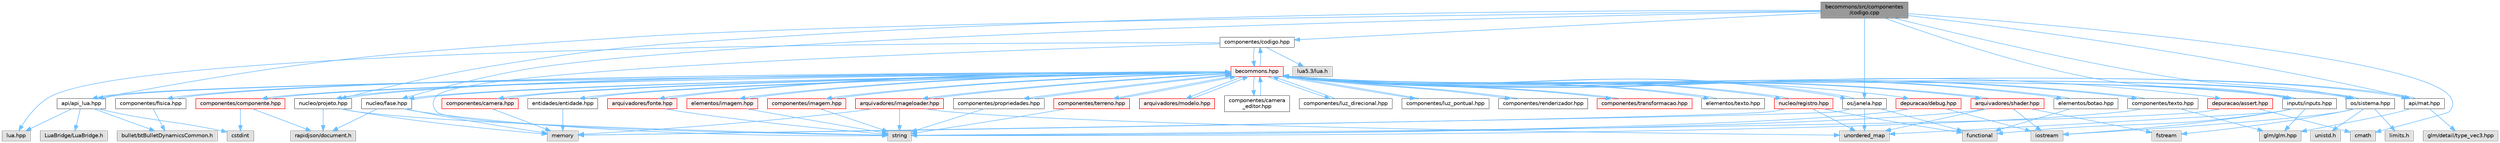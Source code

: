 digraph "becommons/src/componentes/codigo.cpp"
{
 // LATEX_PDF_SIZE
  bgcolor="transparent";
  edge [fontname=Helvetica,fontsize=10,labelfontname=Helvetica,labelfontsize=10];
  node [fontname=Helvetica,fontsize=10,shape=box,height=0.2,width=0.4];
  Node1 [id="Node000001",label="becommons/src/componentes\l/codigo.cpp",height=0.2,width=0.4,color="gray40", fillcolor="grey60", style="filled", fontcolor="black",tooltip=" "];
  Node1 -> Node2 [id="edge1_Node000001_Node000002",color="steelblue1",style="solid",tooltip=" "];
  Node2 [id="Node000002",label="componentes/codigo.hpp",height=0.2,width=0.4,color="grey40", fillcolor="white", style="filled",URL="$codigo_8hpp.html",tooltip="Componente de código para entidades ECS."];
  Node2 -> Node3 [id="edge2_Node000002_Node000003",color="steelblue1",style="solid",tooltip=" "];
  Node3 [id="Node000003",label="string",height=0.2,width=0.4,color="grey60", fillcolor="#E0E0E0", style="filled",tooltip=" "];
  Node2 -> Node4 [id="edge3_Node000002_Node000004",color="steelblue1",style="solid",tooltip=" "];
  Node4 [id="Node000004",label="lua.hpp",height=0.2,width=0.4,color="grey60", fillcolor="#E0E0E0", style="filled",tooltip=" "];
  Node2 -> Node5 [id="edge4_Node000002_Node000005",color="steelblue1",style="solid",tooltip=" "];
  Node5 [id="Node000005",label="becommons.hpp",height=0.2,width=0.4,color="red", fillcolor="#FFF0F0", style="filled",URL="$becommons_8hpp.html",tooltip=" "];
  Node5 -> Node6 [id="edge5_Node000005_Node000006",color="steelblue1",style="solid",tooltip=" "];
  Node6 [id="Node000006",label="api/api_lua.hpp",height=0.2,width=0.4,color="grey40", fillcolor="white", style="filled",URL="$api__lua_8hpp.html",tooltip="Gerencia a configuração do luabridge para api lua."];
  Node6 -> Node7 [id="edge6_Node000006_Node000007",color="steelblue1",style="solid",tooltip=" "];
  Node7 [id="Node000007",label="cstdint",height=0.2,width=0.4,color="grey60", fillcolor="#E0E0E0", style="filled",tooltip=" "];
  Node6 -> Node8 [id="edge7_Node000006_Node000008",color="steelblue1",style="solid",tooltip=" "];
  Node8 [id="Node000008",label="bullet/btBulletDynamicsCommon.h",height=0.2,width=0.4,color="grey60", fillcolor="#E0E0E0", style="filled",tooltip=" "];
  Node6 -> Node4 [id="edge8_Node000006_Node000004",color="steelblue1",style="solid",tooltip=" "];
  Node6 -> Node9 [id="edge9_Node000006_Node000009",color="steelblue1",style="solid",tooltip=" "];
  Node9 [id="Node000009",label="LuaBridge/LuaBridge.h",height=0.2,width=0.4,color="grey60", fillcolor="#E0E0E0", style="filled",tooltip=" "];
  Node6 -> Node5 [id="edge10_Node000006_Node000005",color="steelblue1",style="solid",tooltip=" "];
  Node5 -> Node10 [id="edge11_Node000005_Node000010",color="steelblue1",style="solid",tooltip=" "];
  Node10 [id="Node000010",label="api/mat.hpp",height=0.2,width=0.4,color="grey40", fillcolor="white", style="filled",URL="$mat_8hpp.html",tooltip="Gerencia funçoes matemáticas."];
  Node10 -> Node11 [id="edge12_Node000010_Node000011",color="steelblue1",style="solid",tooltip=" "];
  Node11 [id="Node000011",label="glm/glm.hpp",height=0.2,width=0.4,color="grey60", fillcolor="#E0E0E0", style="filled",tooltip=" "];
  Node10 -> Node12 [id="edge13_Node000010_Node000012",color="steelblue1",style="solid",tooltip=" "];
  Node12 [id="Node000012",label="glm/detail/type_vec3.hpp",height=0.2,width=0.4,color="grey60", fillcolor="#E0E0E0", style="filled",tooltip=" "];
  Node10 -> Node5 [id="edge14_Node000010_Node000005",color="steelblue1",style="solid",tooltip=" "];
  Node5 -> Node13 [id="edge15_Node000005_Node000013",color="steelblue1",style="solid",tooltip=" "];
  Node13 [id="Node000013",label="arquivadores/fonte.hpp",height=0.2,width=0.4,color="red", fillcolor="#FFF0F0", style="filled",URL="$fonte_8hpp.html",tooltip="Define estruturas básicas para renderização de textos."];
  Node13 -> Node3 [id="edge16_Node000013_Node000003",color="steelblue1",style="solid",tooltip=" "];
  Node13 -> Node5 [id="edge17_Node000013_Node000005",color="steelblue1",style="solid",tooltip=" "];
  Node5 -> Node17 [id="edge18_Node000005_Node000017",color="steelblue1",style="solid",tooltip=" "];
  Node17 [id="Node000017",label="arquivadores/imageloader.hpp",height=0.2,width=0.4,color="red", fillcolor="#FFF0F0", style="filled",URL="$imageloader_8hpp.html",tooltip="Gerencia as imagems/texturas carregadas na engine."];
  Node17 -> Node3 [id="edge19_Node000017_Node000003",color="steelblue1",style="solid",tooltip=" "];
  Node17 -> Node18 [id="edge20_Node000017_Node000018",color="steelblue1",style="solid",tooltip=" "];
  Node18 [id="Node000018",label="unordered_map",height=0.2,width=0.4,color="grey60", fillcolor="#E0E0E0", style="filled",tooltip=" "];
  Node17 -> Node22 [id="edge21_Node000017_Node000022",color="steelblue1",style="solid",tooltip=" "];
  Node22 [id="Node000022",label="memory",height=0.2,width=0.4,color="grey60", fillcolor="#E0E0E0", style="filled",tooltip=" "];
  Node17 -> Node5 [id="edge22_Node000017_Node000005",color="steelblue1",style="solid",tooltip=" "];
  Node5 -> Node23 [id="edge23_Node000005_Node000023",color="steelblue1",style="solid",tooltip=" "];
  Node23 [id="Node000023",label="arquivadores/modelo.hpp",height=0.2,width=0.4,color="red", fillcolor="#FFF0F0", style="filled",URL="$modelo_8hpp.html",tooltip="Carrega um modelo usando a biblioteca assimp com base em um diretório."];
  Node23 -> Node5 [id="edge24_Node000023_Node000005",color="steelblue1",style="solid",tooltip=" "];
  Node5 -> Node25 [id="edge25_Node000005_Node000025",color="steelblue1",style="solid",tooltip=" "];
  Node25 [id="Node000025",label="arquivadores/shader.hpp",height=0.2,width=0.4,color="red", fillcolor="#FFF0F0", style="filled",URL="$shader_8hpp.html",tooltip="Gerencia os shaders GLSL."];
  Node25 -> Node3 [id="edge26_Node000025_Node000003",color="steelblue1",style="solid",tooltip=" "];
  Node25 -> Node26 [id="edge27_Node000025_Node000026",color="steelblue1",style="solid",tooltip=" "];
  Node26 [id="Node000026",label="fstream",height=0.2,width=0.4,color="grey60", fillcolor="#E0E0E0", style="filled",tooltip=" "];
  Node25 -> Node28 [id="edge28_Node000025_Node000028",color="steelblue1",style="solid",tooltip=" "];
  Node28 [id="Node000028",label="iostream",height=0.2,width=0.4,color="grey60", fillcolor="#E0E0E0", style="filled",tooltip=" "];
  Node25 -> Node18 [id="edge29_Node000025_Node000018",color="steelblue1",style="solid",tooltip=" "];
  Node25 -> Node5 [id="edge30_Node000025_Node000005",color="steelblue1",style="solid",tooltip=" "];
  Node5 -> Node31 [id="edge31_Node000005_Node000031",color="steelblue1",style="solid",tooltip=" "];
  Node31 [id="Node000031",label="componentes/camera.hpp",height=0.2,width=0.4,color="red", fillcolor="#FFF0F0", style="filled",URL="$camera_8hpp.html",tooltip="Estrutura básica de câmera."];
  Node31 -> Node22 [id="edge32_Node000031_Node000022",color="steelblue1",style="solid",tooltip=" "];
  Node31 -> Node5 [id="edge33_Node000031_Node000005",color="steelblue1",style="solid",tooltip=" "];
  Node5 -> Node34 [id="edge34_Node000005_Node000034",color="steelblue1",style="solid",tooltip=" "];
  Node34 [id="Node000034",label="componentes/camera\l_editor.hpp",height=0.2,width=0.4,color="grey40", fillcolor="white", style="filled",URL="$camera__editor_8hpp.html",tooltip=" "];
  Node34 -> Node5 [id="edge35_Node000034_Node000005",color="steelblue1",style="solid",tooltip=" "];
  Node5 -> Node2 [id="edge36_Node000005_Node000002",color="steelblue1",style="solid",tooltip=" "];
  Node5 -> Node35 [id="edge37_Node000005_Node000035",color="steelblue1",style="solid",tooltip=" "];
  Node35 [id="Node000035",label="componentes/componente.hpp",height=0.2,width=0.4,color="red", fillcolor="#FFF0F0", style="filled",URL="$componente_8hpp.html",tooltip="Estrutura base para componetes."];
  Node35 -> Node7 [id="edge38_Node000035_Node000007",color="steelblue1",style="solid",tooltip=" "];
  Node35 -> Node37 [id="edge39_Node000035_Node000037",color="steelblue1",style="solid",tooltip=" "];
  Node37 [id="Node000037",label="rapidjson/document.h",height=0.2,width=0.4,color="grey60", fillcolor="#E0E0E0", style="filled",tooltip=" "];
  Node35 -> Node5 [id="edge40_Node000035_Node000005",color="steelblue1",style="solid",tooltip=" "];
  Node5 -> Node40 [id="edge41_Node000005_Node000040",color="steelblue1",style="solid",tooltip=" "];
  Node40 [id="Node000040",label="componentes/fisica.hpp",height=0.2,width=0.4,color="grey40", fillcolor="white", style="filled",URL="$fisica_8hpp.html",tooltip="Componente de física para entidades ECS."];
  Node40 -> Node8 [id="edge42_Node000040_Node000008",color="steelblue1",style="solid",tooltip=" "];
  Node40 -> Node5 [id="edge43_Node000040_Node000005",color="steelblue1",style="solid",tooltip=" "];
  Node5 -> Node41 [id="edge44_Node000005_Node000041",color="steelblue1",style="solid",tooltip=" "];
  Node41 [id="Node000041",label="componentes/imagem.hpp",height=0.2,width=0.4,color="red", fillcolor="#FFF0F0", style="filled",URL="$componentes_2imagem_8hpp.html",tooltip=" "];
  Node41 -> Node3 [id="edge45_Node000041_Node000003",color="steelblue1",style="solid",tooltip=" "];
  Node41 -> Node5 [id="edge46_Node000041_Node000005",color="steelblue1",style="solid",tooltip=" "];
  Node5 -> Node42 [id="edge47_Node000005_Node000042",color="steelblue1",style="solid",tooltip=" "];
  Node42 [id="Node000042",label="componentes/luz_direcional.hpp",height=0.2,width=0.4,color="grey40", fillcolor="white", style="filled",URL="$luz__direcional_8hpp.html",tooltip=" "];
  Node42 -> Node5 [id="edge48_Node000042_Node000005",color="steelblue1",style="solid",tooltip=" "];
  Node5 -> Node43 [id="edge49_Node000005_Node000043",color="steelblue1",style="solid",tooltip=" "];
  Node43 [id="Node000043",label="componentes/luz_pontual.hpp",height=0.2,width=0.4,color="grey40", fillcolor="white", style="filled",URL="$luz__pontual_8hpp.html",tooltip=" "];
  Node43 -> Node5 [id="edge50_Node000043_Node000005",color="steelblue1",style="solid",tooltip=" "];
  Node5 -> Node44 [id="edge51_Node000005_Node000044",color="steelblue1",style="solid",tooltip=" "];
  Node44 [id="Node000044",label="componentes/propriedades.hpp",height=0.2,width=0.4,color="grey40", fillcolor="white", style="filled",URL="$propriedades_8hpp.html",tooltip=" "];
  Node44 -> Node3 [id="edge52_Node000044_Node000003",color="steelblue1",style="solid",tooltip=" "];
  Node44 -> Node5 [id="edge53_Node000044_Node000005",color="steelblue1",style="solid",tooltip=" "];
  Node5 -> Node45 [id="edge54_Node000005_Node000045",color="steelblue1",style="solid",tooltip=" "];
  Node45 [id="Node000045",label="componentes/renderizador.hpp",height=0.2,width=0.4,color="grey40", fillcolor="white", style="filled",URL="$renderizador_8hpp.html",tooltip=" "];
  Node45 -> Node5 [id="edge55_Node000045_Node000005",color="steelblue1",style="solid",tooltip=" "];
  Node5 -> Node46 [id="edge56_Node000005_Node000046",color="steelblue1",style="solid",tooltip=" "];
  Node46 [id="Node000046",label="componentes/terreno.hpp",height=0.2,width=0.4,color="red", fillcolor="#FFF0F0", style="filled",URL="$terreno_8hpp.html",tooltip=" "];
  Node46 -> Node3 [id="edge57_Node000046_Node000003",color="steelblue1",style="solid",tooltip=" "];
  Node46 -> Node5 [id="edge58_Node000046_Node000005",color="steelblue1",style="solid",tooltip=" "];
  Node5 -> Node47 [id="edge59_Node000005_Node000047",color="steelblue1",style="solid",tooltip=" "];
  Node47 [id="Node000047",label="componentes/texto.hpp",height=0.2,width=0.4,color="grey40", fillcolor="white", style="filled",URL="$componentes_2texto_8hpp.html",tooltip=" "];
  Node47 -> Node11 [id="edge60_Node000047_Node000011",color="steelblue1",style="solid",tooltip=" "];
  Node47 -> Node3 [id="edge61_Node000047_Node000003",color="steelblue1",style="solid",tooltip=" "];
  Node47 -> Node5 [id="edge62_Node000047_Node000005",color="steelblue1",style="solid",tooltip=" "];
  Node5 -> Node48 [id="edge63_Node000005_Node000048",color="steelblue1",style="solid",tooltip=" "];
  Node48 [id="Node000048",label="componentes/transformacao.hpp",height=0.2,width=0.4,color="red", fillcolor="#FFF0F0", style="filled",URL="$transformacao_8hpp.html",tooltip="Calcula a mtriz de modelo para um objeto 3d qualquer."];
  Node48 -> Node5 [id="edge64_Node000048_Node000005",color="steelblue1",style="solid",tooltip=" "];
  Node5 -> Node52 [id="edge65_Node000005_Node000052",color="steelblue1",style="solid",tooltip=" "];
  Node52 [id="Node000052",label="depuracao/debug.hpp",height=0.2,width=0.4,color="red", fillcolor="#FFF0F0", style="filled",URL="$debug_8hpp.html",tooltip=" "];
  Node52 -> Node3 [id="edge66_Node000052_Node000003",color="steelblue1",style="solid",tooltip=" "];
  Node52 -> Node28 [id="edge67_Node000052_Node000028",color="steelblue1",style="solid",tooltip=" "];
  Node5 -> Node53 [id="edge68_Node000005_Node000053",color="steelblue1",style="solid",tooltip=" "];
  Node53 [id="Node000053",label="depuracao/assert.hpp",height=0.2,width=0.4,color="red", fillcolor="#FFF0F0", style="filled",URL="$assert_8hpp.html",tooltip=" "];
  Node53 -> Node55 [id="edge69_Node000053_Node000055",color="steelblue1",style="solid",tooltip=" "];
  Node55 [id="Node000055",label="cmath",height=0.2,width=0.4,color="grey60", fillcolor="#E0E0E0", style="filled",tooltip=" "];
  Node53 -> Node3 [id="edge70_Node000053_Node000003",color="steelblue1",style="solid",tooltip=" "];
  Node5 -> Node56 [id="edge71_Node000005_Node000056",color="steelblue1",style="solid",tooltip=" "];
  Node56 [id="Node000056",label="elementos/botao.hpp",height=0.2,width=0.4,color="grey40", fillcolor="white", style="filled",URL="$botao_8hpp.html",tooltip=" "];
  Node56 -> Node57 [id="edge72_Node000056_Node000057",color="steelblue1",style="solid",tooltip=" "];
  Node57 [id="Node000057",label="functional",height=0.2,width=0.4,color="grey60", fillcolor="#E0E0E0", style="filled",tooltip=" "];
  Node56 -> Node5 [id="edge73_Node000056_Node000005",color="steelblue1",style="solid",tooltip=" "];
  Node5 -> Node58 [id="edge74_Node000005_Node000058",color="steelblue1",style="solid",tooltip=" "];
  Node58 [id="Node000058",label="elementos/imagem.hpp",height=0.2,width=0.4,color="red", fillcolor="#FFF0F0", style="filled",URL="$elementos_2imagem_8hpp.html",tooltip="Gerencia a configuração do luabridge para api lua."];
  Node58 -> Node3 [id="edge75_Node000058_Node000003",color="steelblue1",style="solid",tooltip=" "];
  Node58 -> Node5 [id="edge76_Node000058_Node000005",color="steelblue1",style="solid",tooltip=" "];
  Node5 -> Node59 [id="edge77_Node000005_Node000059",color="steelblue1",style="solid",tooltip=" "];
  Node59 [id="Node000059",label="elementos/texto.hpp",height=0.2,width=0.4,color="grey40", fillcolor="white", style="filled",URL="$elementos_2texto_8hpp.html",tooltip=" "];
  Node59 -> Node5 [id="edge78_Node000059_Node000005",color="steelblue1",style="solid",tooltip=" "];
  Node5 -> Node60 [id="edge79_Node000005_Node000060",color="steelblue1",style="solid",tooltip=" "];
  Node60 [id="Node000060",label="entidades/entidade.hpp",height=0.2,width=0.4,color="grey40", fillcolor="white", style="filled",URL="$entidade_8hpp.html",tooltip="Inclusoes e defini��es relacionadas � entidade."];
  Node60 -> Node22 [id="edge80_Node000060_Node000022",color="steelblue1",style="solid",tooltip=" "];
  Node60 -> Node5 [id="edge81_Node000060_Node000005",color="steelblue1",style="solid",tooltip=" "];
  Node5 -> Node61 [id="edge82_Node000005_Node000061",color="steelblue1",style="solid",tooltip=" "];
  Node61 [id="Node000061",label="inputs/inputs.hpp",height=0.2,width=0.4,color="grey40", fillcolor="white", style="filled",URL="$inputs_8hpp.html",tooltip=" "];
  Node61 -> Node28 [id="edge83_Node000061_Node000028",color="steelblue1",style="solid",tooltip=" "];
  Node61 -> Node18 [id="edge84_Node000061_Node000018",color="steelblue1",style="solid",tooltip=" "];
  Node61 -> Node57 [id="edge85_Node000061_Node000057",color="steelblue1",style="solid",tooltip=" "];
  Node61 -> Node11 [id="edge86_Node000061_Node000011",color="steelblue1",style="solid",tooltip=" "];
  Node61 -> Node5 [id="edge87_Node000061_Node000005",color="steelblue1",style="solid",tooltip=" "];
  Node5 -> Node62 [id="edge88_Node000005_Node000062",color="steelblue1",style="solid",tooltip=" "];
  Node62 [id="Node000062",label="nucleo/fase.hpp",height=0.2,width=0.4,color="grey40", fillcolor="white", style="filled",URL="$fase_8hpp.html",tooltip="Gerencia sistemas numa fase."];
  Node62 -> Node3 [id="edge89_Node000062_Node000003",color="steelblue1",style="solid",tooltip=" "];
  Node62 -> Node22 [id="edge90_Node000062_Node000022",color="steelblue1",style="solid",tooltip=" "];
  Node62 -> Node37 [id="edge91_Node000062_Node000037",color="steelblue1",style="solid",tooltip=" "];
  Node62 -> Node5 [id="edge92_Node000062_Node000005",color="steelblue1",style="solid",tooltip=" "];
  Node5 -> Node63 [id="edge93_Node000005_Node000063",color="steelblue1",style="solid",tooltip=" "];
  Node63 [id="Node000063",label="nucleo/projeto.hpp",height=0.2,width=0.4,color="grey40", fillcolor="white", style="filled",URL="$projeto_8hpp.html",tooltip="Gerencia configurações do projeto."];
  Node63 -> Node3 [id="edge94_Node000063_Node000003",color="steelblue1",style="solid",tooltip=" "];
  Node63 -> Node37 [id="edge95_Node000063_Node000037",color="steelblue1",style="solid",tooltip=" "];
  Node63 -> Node22 [id="edge96_Node000063_Node000022",color="steelblue1",style="solid",tooltip=" "];
  Node63 -> Node5 [id="edge97_Node000063_Node000005",color="steelblue1",style="solid",tooltip=" "];
  Node5 -> Node64 [id="edge98_Node000005_Node000064",color="steelblue1",style="solid",tooltip=" "];
  Node64 [id="Node000064",label="nucleo/registro.hpp",height=0.2,width=0.4,color="red", fillcolor="#FFF0F0", style="filled",URL="$registro_8hpp.html",tooltip="Inclusoes e definições relacionadas à registro."];
  Node64 -> Node18 [id="edge99_Node000064_Node000018",color="steelblue1",style="solid",tooltip=" "];
  Node64 -> Node22 [id="edge100_Node000064_Node000022",color="steelblue1",style="solid",tooltip=" "];
  Node64 -> Node57 [id="edge101_Node000064_Node000057",color="steelblue1",style="solid",tooltip=" "];
  Node64 -> Node5 [id="edge102_Node000064_Node000005",color="steelblue1",style="solid",tooltip=" "];
  Node5 -> Node74 [id="edge103_Node000005_Node000074",color="steelblue1",style="solid",tooltip=" "];
  Node74 [id="Node000074",label="os/janela.hpp",height=0.2,width=0.4,color="grey40", fillcolor="white", style="filled",URL="$janela_8hpp.html",tooltip="Inicia e gerencia janela glfw."];
  Node74 -> Node57 [id="edge104_Node000074_Node000057",color="steelblue1",style="solid",tooltip=" "];
  Node74 -> Node22 [id="edge105_Node000074_Node000022",color="steelblue1",style="solid",tooltip=" "];
  Node74 -> Node18 [id="edge106_Node000074_Node000018",color="steelblue1",style="solid",tooltip=" "];
  Node74 -> Node5 [id="edge107_Node000074_Node000005",color="steelblue1",style="solid",tooltip=" "];
  Node5 -> Node75 [id="edge108_Node000005_Node000075",color="steelblue1",style="solid",tooltip=" "];
  Node75 [id="Node000075",label="os/sistema.hpp",height=0.2,width=0.4,color="grey40", fillcolor="white", style="filled",URL="$os_2sistema_8hpp.html",tooltip="funçoes do sistema"];
  Node75 -> Node28 [id="edge109_Node000075_Node000028",color="steelblue1",style="solid",tooltip=" "];
  Node75 -> Node26 [id="edge110_Node000075_Node000026",color="steelblue1",style="solid",tooltip=" "];
  Node75 -> Node76 [id="edge111_Node000075_Node000076",color="steelblue1",style="solid",tooltip=" "];
  Node76 [id="Node000076",label="unistd.h",height=0.2,width=0.4,color="grey60", fillcolor="#E0E0E0", style="filled",tooltip=" "];
  Node75 -> Node77 [id="edge112_Node000075_Node000077",color="steelblue1",style="solid",tooltip=" "];
  Node77 [id="Node000077",label="limits.h",height=0.2,width=0.4,color="grey60", fillcolor="#E0E0E0", style="filled",tooltip=" "];
  Node75 -> Node5 [id="edge113_Node000075_Node000005",color="steelblue1",style="solid",tooltip=" "];
  Node2 -> Node90 [id="edge114_Node000002_Node000090",color="steelblue1",style="solid",tooltip=" "];
  Node90 [id="Node000090",label="lua5.3/lua.h",height=0.2,width=0.4,color="grey60", fillcolor="#E0E0E0", style="filled",tooltip=" "];
  Node1 -> Node62 [id="edge115_Node000001_Node000062",color="steelblue1",style="solid",tooltip=" "];
  Node1 -> Node63 [id="edge116_Node000001_Node000063",color="steelblue1",style="solid",tooltip=" "];
  Node1 -> Node6 [id="edge117_Node000001_Node000006",color="steelblue1",style="solid",tooltip=" "];
  Node1 -> Node10 [id="edge118_Node000001_Node000010",color="steelblue1",style="solid",tooltip=" "];
  Node1 -> Node61 [id="edge119_Node000001_Node000061",color="steelblue1",style="solid",tooltip=" "];
  Node1 -> Node74 [id="edge120_Node000001_Node000074",color="steelblue1",style="solid",tooltip=" "];
  Node1 -> Node75 [id="edge121_Node000001_Node000075",color="steelblue1",style="solid",tooltip=" "];
  Node1 -> Node55 [id="edge122_Node000001_Node000055",color="steelblue1",style="solid",tooltip=" "];
}
